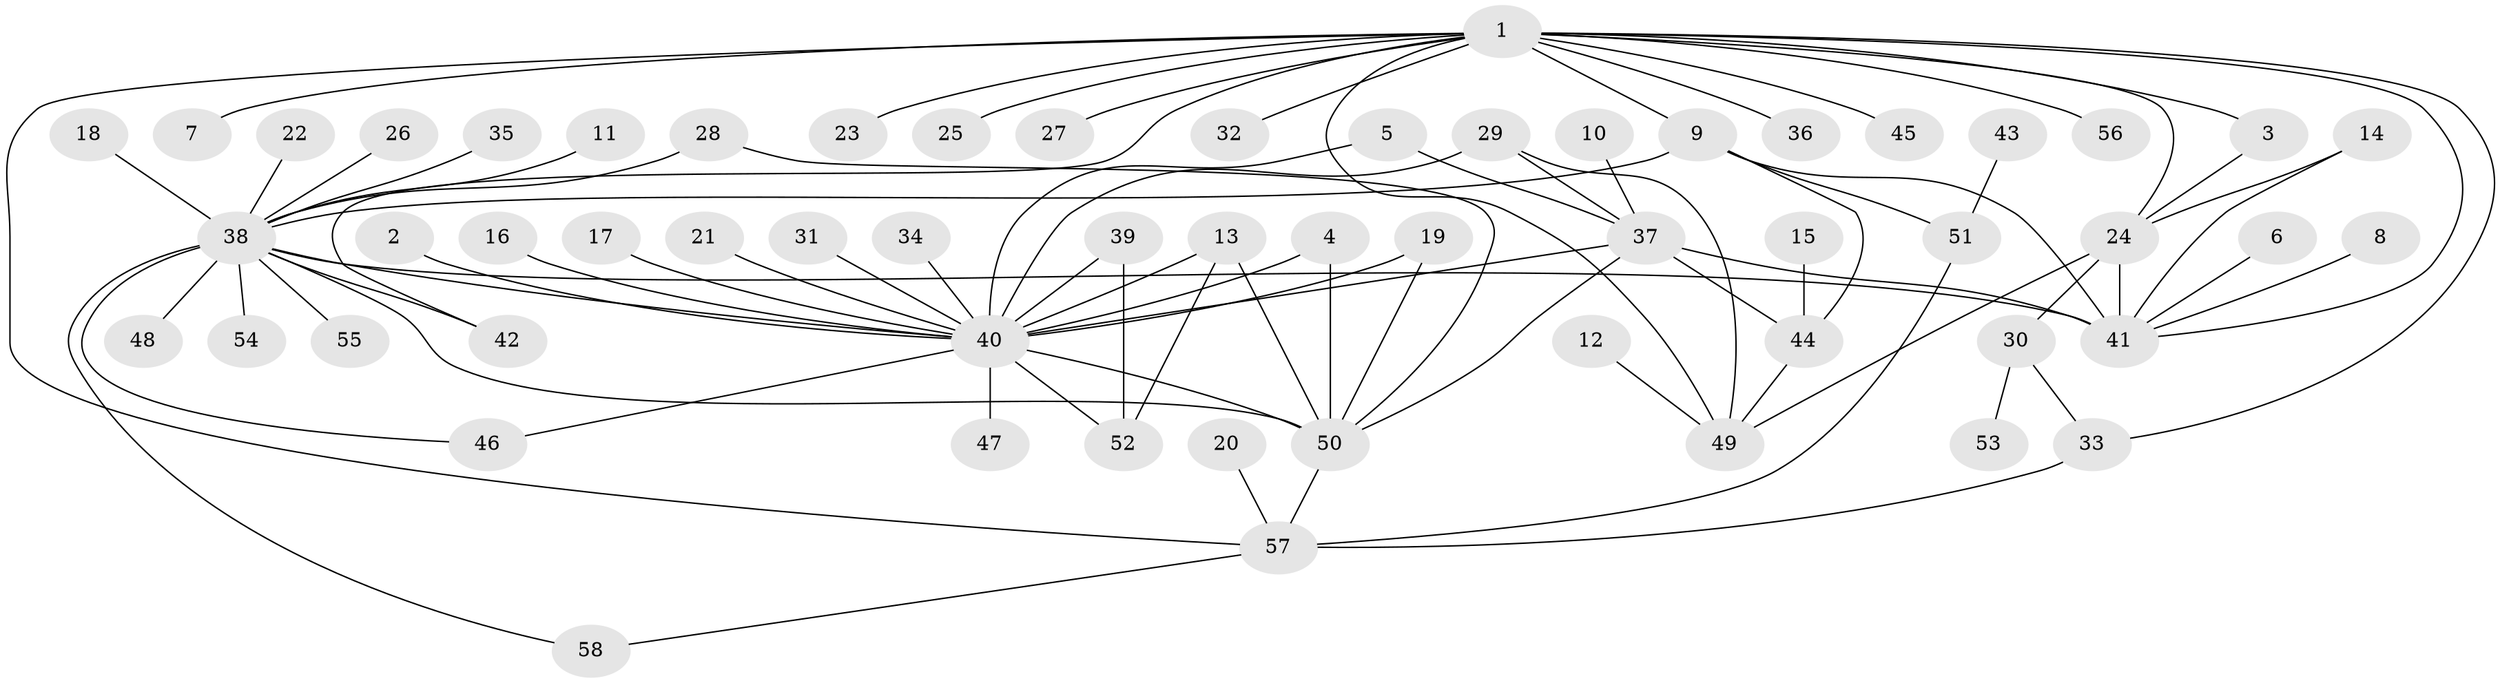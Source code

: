 // original degree distribution, {6: 0.036036036036036036, 13: 0.009009009009009009, 11: 0.009009009009009009, 14: 0.009009009009009009, 17: 0.009009009009009009, 2: 0.2702702702702703, 9: 0.018018018018018018, 3: 0.09009009009009009, 1: 0.46846846846846846, 4: 0.04504504504504504, 5: 0.02702702702702703, 8: 0.009009009009009009}
// Generated by graph-tools (version 1.1) at 2025/25/03/09/25 03:25:58]
// undirected, 58 vertices, 84 edges
graph export_dot {
graph [start="1"]
  node [color=gray90,style=filled];
  1;
  2;
  3;
  4;
  5;
  6;
  7;
  8;
  9;
  10;
  11;
  12;
  13;
  14;
  15;
  16;
  17;
  18;
  19;
  20;
  21;
  22;
  23;
  24;
  25;
  26;
  27;
  28;
  29;
  30;
  31;
  32;
  33;
  34;
  35;
  36;
  37;
  38;
  39;
  40;
  41;
  42;
  43;
  44;
  45;
  46;
  47;
  48;
  49;
  50;
  51;
  52;
  53;
  54;
  55;
  56;
  57;
  58;
  1 -- 3 [weight=1.0];
  1 -- 7 [weight=1.0];
  1 -- 9 [weight=1.0];
  1 -- 23 [weight=1.0];
  1 -- 24 [weight=1.0];
  1 -- 25 [weight=1.0];
  1 -- 27 [weight=1.0];
  1 -- 32 [weight=1.0];
  1 -- 33 [weight=1.0];
  1 -- 36 [weight=1.0];
  1 -- 41 [weight=1.0];
  1 -- 42 [weight=1.0];
  1 -- 45 [weight=1.0];
  1 -- 49 [weight=1.0];
  1 -- 56 [weight=1.0];
  1 -- 57 [weight=1.0];
  2 -- 40 [weight=1.0];
  3 -- 24 [weight=1.0];
  4 -- 40 [weight=1.0];
  4 -- 50 [weight=1.0];
  5 -- 37 [weight=1.0];
  5 -- 40 [weight=1.0];
  6 -- 41 [weight=1.0];
  8 -- 41 [weight=1.0];
  9 -- 38 [weight=1.0];
  9 -- 41 [weight=1.0];
  9 -- 44 [weight=2.0];
  9 -- 51 [weight=1.0];
  10 -- 37 [weight=1.0];
  11 -- 38 [weight=1.0];
  12 -- 49 [weight=1.0];
  13 -- 40 [weight=1.0];
  13 -- 50 [weight=1.0];
  13 -- 52 [weight=1.0];
  14 -- 24 [weight=1.0];
  14 -- 41 [weight=1.0];
  15 -- 44 [weight=1.0];
  16 -- 40 [weight=1.0];
  17 -- 40 [weight=1.0];
  18 -- 38 [weight=1.0];
  19 -- 40 [weight=1.0];
  19 -- 50 [weight=1.0];
  20 -- 57 [weight=1.0];
  21 -- 40 [weight=1.0];
  22 -- 38 [weight=1.0];
  24 -- 30 [weight=1.0];
  24 -- 41 [weight=1.0];
  24 -- 49 [weight=1.0];
  26 -- 38 [weight=1.0];
  28 -- 38 [weight=2.0];
  28 -- 50 [weight=1.0];
  29 -- 37 [weight=1.0];
  29 -- 40 [weight=1.0];
  29 -- 49 [weight=1.0];
  30 -- 33 [weight=1.0];
  30 -- 53 [weight=1.0];
  31 -- 40 [weight=1.0];
  33 -- 57 [weight=1.0];
  34 -- 40 [weight=1.0];
  35 -- 38 [weight=1.0];
  37 -- 40 [weight=1.0];
  37 -- 41 [weight=2.0];
  37 -- 44 [weight=1.0];
  37 -- 50 [weight=1.0];
  38 -- 40 [weight=1.0];
  38 -- 41 [weight=2.0];
  38 -- 42 [weight=1.0];
  38 -- 46 [weight=1.0];
  38 -- 48 [weight=1.0];
  38 -- 50 [weight=1.0];
  38 -- 54 [weight=1.0];
  38 -- 55 [weight=1.0];
  38 -- 58 [weight=1.0];
  39 -- 40 [weight=1.0];
  39 -- 52 [weight=1.0];
  40 -- 46 [weight=1.0];
  40 -- 47 [weight=1.0];
  40 -- 50 [weight=1.0];
  40 -- 52 [weight=1.0];
  43 -- 51 [weight=1.0];
  44 -- 49 [weight=1.0];
  50 -- 57 [weight=1.0];
  51 -- 57 [weight=1.0];
  57 -- 58 [weight=1.0];
}
